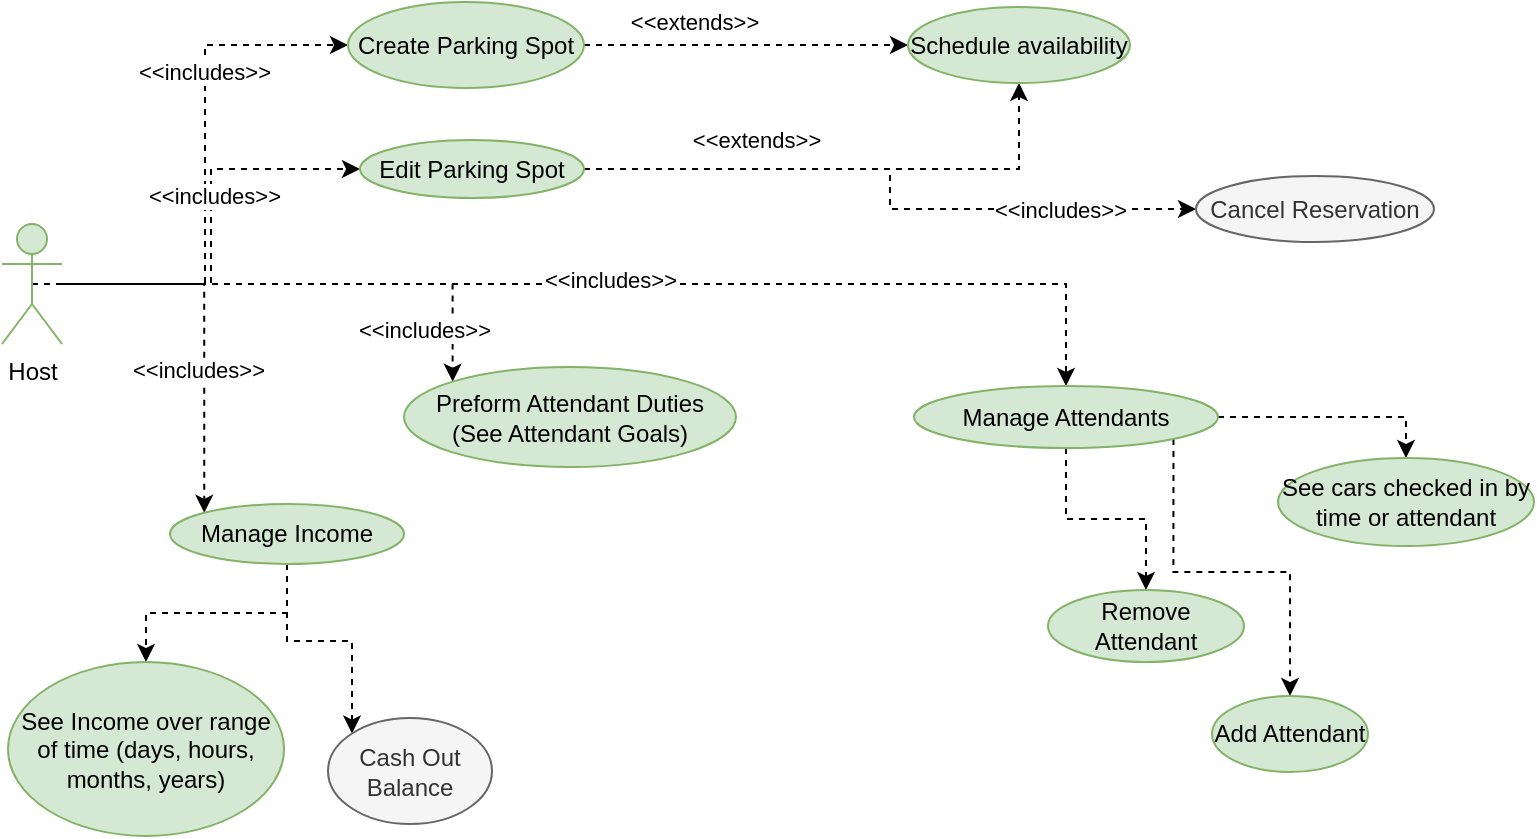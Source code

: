 <mxfile version="14.2.7" type="device"><diagram name="Page-1" id="9f46799a-70d6-7492-0946-bef42562c5a5"><mxGraphModel dx="976" dy="588" grid="0" gridSize="10" guides="1" tooltips="1" connect="1" arrows="1" fold="1" page="1" pageScale="1" pageWidth="1100" pageHeight="850" background="#ffffff" math="0" shadow="0"><root><mxCell id="0"/><mxCell id="1" parent="0"/><mxCell id="d_Lfod0gns1nyRa-H4RZ-45" style="edgeStyle=orthogonalEdgeStyle;rounded=0;orthogonalLoop=1;jettySize=auto;html=1;entryX=0;entryY=0.5;entryDx=0;entryDy=0;dashed=1;" edge="1" parent="1" source="d_Lfod0gns1nyRa-H4RZ-26" target="d_Lfod0gns1nyRa-H4RZ-27"><mxGeometry relative="1" as="geometry"/></mxCell><mxCell id="d_Lfod0gns1nyRa-H4RZ-51" value="&amp;lt;&amp;lt;includes&amp;gt;&amp;gt;" style="edgeLabel;html=1;align=center;verticalAlign=middle;resizable=0;points=[];" vertex="1" connectable="0" parent="d_Lfod0gns1nyRa-H4RZ-45"><mxGeometry x="0.351" y="1" relative="1" as="geometry"><mxPoint as="offset"/></mxGeometry></mxCell><mxCell id="d_Lfod0gns1nyRa-H4RZ-46" style="edgeStyle=orthogonalEdgeStyle;rounded=0;orthogonalLoop=1;jettySize=auto;html=1;exitX=0.5;exitY=0.5;exitDx=0;exitDy=0;exitPerimeter=0;entryX=0;entryY=0.5;entryDx=0;entryDy=0;dashed=1;" edge="1" parent="1" source="d_Lfod0gns1nyRa-H4RZ-26" target="d_Lfod0gns1nyRa-H4RZ-28"><mxGeometry relative="1" as="geometry"/></mxCell><mxCell id="d_Lfod0gns1nyRa-H4RZ-52" value="&amp;lt;&amp;lt;includes&amp;gt;&amp;gt;" style="edgeLabel;html=1;align=center;verticalAlign=middle;resizable=0;points=[];" vertex="1" connectable="0" parent="d_Lfod0gns1nyRa-H4RZ-46"><mxGeometry x="0.209" y="-1" relative="1" as="geometry"><mxPoint as="offset"/></mxGeometry></mxCell><mxCell id="d_Lfod0gns1nyRa-H4RZ-47" style="edgeStyle=orthogonalEdgeStyle;rounded=0;orthogonalLoop=1;jettySize=auto;html=1;exitX=0.5;exitY=0.5;exitDx=0;exitDy=0;exitPerimeter=0;entryX=0.5;entryY=0;entryDx=0;entryDy=0;dashed=1;" edge="1" parent="1" source="d_Lfod0gns1nyRa-H4RZ-26" target="d_Lfod0gns1nyRa-H4RZ-43"><mxGeometry relative="1" as="geometry"/></mxCell><mxCell id="d_Lfod0gns1nyRa-H4RZ-50" value="&amp;lt;&amp;lt;includes&amp;gt;&amp;gt;" style="edgeLabel;html=1;align=center;verticalAlign=middle;resizable=0;points=[];" vertex="1" connectable="0" parent="d_Lfod0gns1nyRa-H4RZ-47"><mxGeometry x="0.017" y="2" relative="1" as="geometry"><mxPoint as="offset"/></mxGeometry></mxCell><mxCell id="d_Lfod0gns1nyRa-H4RZ-48" style="edgeStyle=orthogonalEdgeStyle;rounded=0;orthogonalLoop=1;jettySize=auto;html=1;exitX=0.5;exitY=0.5;exitDx=0;exitDy=0;exitPerimeter=0;entryX=0;entryY=0;entryDx=0;entryDy=0;dashed=1;" edge="1" parent="1" source="d_Lfod0gns1nyRa-H4RZ-26" target="d_Lfod0gns1nyRa-H4RZ-44"><mxGeometry relative="1" as="geometry"/></mxCell><mxCell id="d_Lfod0gns1nyRa-H4RZ-54" value="&amp;lt;&amp;lt;includes&amp;gt;&amp;gt;" style="edgeLabel;html=1;align=center;verticalAlign=middle;resizable=0;points=[];" vertex="1" connectable="0" parent="d_Lfod0gns1nyRa-H4RZ-48"><mxGeometry x="0.493" y="-4" relative="1" as="geometry"><mxPoint x="2" y="19" as="offset"/></mxGeometry></mxCell><mxCell id="d_Lfod0gns1nyRa-H4RZ-49" style="edgeStyle=orthogonalEdgeStyle;rounded=0;orthogonalLoop=1;jettySize=auto;html=1;exitX=0.5;exitY=0.5;exitDx=0;exitDy=0;exitPerimeter=0;entryX=0;entryY=0;entryDx=0;entryDy=0;dashed=1;" edge="1" parent="1" source="d_Lfod0gns1nyRa-H4RZ-26" target="d_Lfod0gns1nyRa-H4RZ-37"><mxGeometry relative="1" as="geometry"/></mxCell><mxCell id="d_Lfod0gns1nyRa-H4RZ-53" value="&amp;lt;&amp;lt;includes&amp;gt;&amp;gt;" style="edgeLabel;html=1;align=center;verticalAlign=middle;resizable=0;points=[];" vertex="1" connectable="0" parent="d_Lfod0gns1nyRa-H4RZ-49"><mxGeometry x="0.007" y="-3" relative="1" as="geometry"><mxPoint y="28.3" as="offset"/></mxGeometry></mxCell><mxCell id="d_Lfod0gns1nyRa-H4RZ-26" value="Host" style="shape=umlActor;verticalLabelPosition=bottom;verticalAlign=top;html=1;outlineConnect=0;fillColor=#d5e8d4;strokeColor=#82b366;" vertex="1" parent="1"><mxGeometry x="65" y="185" width="30" height="60" as="geometry"/></mxCell><mxCell id="d_Lfod0gns1nyRa-H4RZ-31" style="edgeStyle=orthogonalEdgeStyle;rounded=0;orthogonalLoop=1;jettySize=auto;html=1;exitX=1;exitY=0.5;exitDx=0;exitDy=0;dashed=1;" edge="1" parent="1" source="d_Lfod0gns1nyRa-H4RZ-27" target="d_Lfod0gns1nyRa-H4RZ-29"><mxGeometry relative="1" as="geometry"/></mxCell><mxCell id="d_Lfod0gns1nyRa-H4RZ-32" value="&amp;lt;&amp;lt;extends&amp;gt;&amp;gt;" style="edgeLabel;html=1;align=center;verticalAlign=middle;resizable=0;points=[];" vertex="1" connectable="0" parent="d_Lfod0gns1nyRa-H4RZ-31"><mxGeometry x="-0.324" y="2" relative="1" as="geometry"><mxPoint y="-9.5" as="offset"/></mxGeometry></mxCell><mxCell id="d_Lfod0gns1nyRa-H4RZ-27" value="Create Parking Spot" style="ellipse;whiteSpace=wrap;html=1;fillColor=#d5e8d4;strokeColor=#82b366;" vertex="1" parent="1"><mxGeometry x="238" y="74" width="118" height="43" as="geometry"/></mxCell><mxCell id="d_Lfod0gns1nyRa-H4RZ-30" style="edgeStyle=orthogonalEdgeStyle;rounded=0;orthogonalLoop=1;jettySize=auto;html=1;dashed=1;" edge="1" parent="1" source="d_Lfod0gns1nyRa-H4RZ-28" target="d_Lfod0gns1nyRa-H4RZ-29"><mxGeometry relative="1" as="geometry"/></mxCell><mxCell id="d_Lfod0gns1nyRa-H4RZ-33" value="&amp;lt;&amp;lt;extends&amp;gt;&amp;gt;" style="edgeLabel;html=1;align=center;verticalAlign=middle;resizable=0;points=[];" vertex="1" connectable="0" parent="d_Lfod0gns1nyRa-H4RZ-30"><mxGeometry x="-0.338" y="2" relative="1" as="geometry"><mxPoint y="-12.5" as="offset"/></mxGeometry></mxCell><mxCell id="d_Lfod0gns1nyRa-H4RZ-35" style="edgeStyle=orthogonalEdgeStyle;rounded=0;orthogonalLoop=1;jettySize=auto;html=1;dashed=1;" edge="1" parent="1" source="d_Lfod0gns1nyRa-H4RZ-28" target="d_Lfod0gns1nyRa-H4RZ-34"><mxGeometry relative="1" as="geometry"/></mxCell><mxCell id="d_Lfod0gns1nyRa-H4RZ-36" value="&amp;lt;&amp;lt;includes&amp;gt;&amp;gt;" style="edgeLabel;html=1;align=center;verticalAlign=middle;resizable=0;points=[];" vertex="1" connectable="0" parent="d_Lfod0gns1nyRa-H4RZ-35"><mxGeometry x="0.212" y="2" relative="1" as="geometry"><mxPoint x="60" y="2" as="offset"/></mxGeometry></mxCell><mxCell id="d_Lfod0gns1nyRa-H4RZ-28" value="Edit Parking Spot" style="ellipse;whiteSpace=wrap;html=1;fillColor=#d5e8d4;strokeColor=#82b366;" vertex="1" parent="1"><mxGeometry x="244" y="143" width="112" height="29" as="geometry"/></mxCell><mxCell id="d_Lfod0gns1nyRa-H4RZ-29" value="Schedule availability" style="ellipse;whiteSpace=wrap;html=1;fillColor=#d5e8d4;strokeColor=#82b366;" vertex="1" parent="1"><mxGeometry x="518" y="76.5" width="111" height="38" as="geometry"/></mxCell><mxCell id="d_Lfod0gns1nyRa-H4RZ-34" value="Cancel Reservation" style="ellipse;whiteSpace=wrap;html=1;fillColor=#f5f5f5;strokeColor=#666666;fontColor=#333333;" vertex="1" parent="1"><mxGeometry x="662" y="161" width="119" height="33" as="geometry"/></mxCell><mxCell id="d_Lfod0gns1nyRa-H4RZ-41" style="edgeStyle=orthogonalEdgeStyle;rounded=0;orthogonalLoop=1;jettySize=auto;html=1;entryX=0.5;entryY=0;entryDx=0;entryDy=0;dashed=1;" edge="1" parent="1" source="d_Lfod0gns1nyRa-H4RZ-37" target="d_Lfod0gns1nyRa-H4RZ-40"><mxGeometry relative="1" as="geometry"/></mxCell><mxCell id="d_Lfod0gns1nyRa-H4RZ-57" style="edgeStyle=orthogonalEdgeStyle;rounded=0;orthogonalLoop=1;jettySize=auto;html=1;exitX=0.5;exitY=1;exitDx=0;exitDy=0;entryX=0;entryY=0;entryDx=0;entryDy=0;dashed=1;" edge="1" parent="1" source="d_Lfod0gns1nyRa-H4RZ-37" target="d_Lfod0gns1nyRa-H4RZ-42"><mxGeometry relative="1" as="geometry"/></mxCell><mxCell id="d_Lfod0gns1nyRa-H4RZ-37" value="Manage Income" style="ellipse;whiteSpace=wrap;html=1;fillColor=#d5e8d4;strokeColor=#82b366;" vertex="1" parent="1"><mxGeometry x="149" y="325" width="117" height="30" as="geometry"/></mxCell><mxCell id="d_Lfod0gns1nyRa-H4RZ-40" value="See Income over range of time (days, hours, months, years)" style="ellipse;whiteSpace=wrap;html=1;fillColor=#d5e8d4;strokeColor=#82b366;" vertex="1" parent="1"><mxGeometry x="68" y="404" width="138" height="87" as="geometry"/></mxCell><mxCell id="d_Lfod0gns1nyRa-H4RZ-42" value="Cash Out Balance" style="ellipse;whiteSpace=wrap;html=1;fillColor=#f5f5f5;strokeColor=#666666;fontColor=#333333;" vertex="1" parent="1"><mxGeometry x="228" y="432" width="82" height="53" as="geometry"/></mxCell><mxCell id="d_Lfod0gns1nyRa-H4RZ-56" style="edgeStyle=orthogonalEdgeStyle;rounded=0;orthogonalLoop=1;jettySize=auto;html=1;exitX=1;exitY=0.5;exitDx=0;exitDy=0;entryX=0.5;entryY=0;entryDx=0;entryDy=0;dashed=1;" edge="1" parent="1" source="d_Lfod0gns1nyRa-H4RZ-43" target="d_Lfod0gns1nyRa-H4RZ-55"><mxGeometry relative="1" as="geometry"/></mxCell><mxCell id="d_Lfod0gns1nyRa-H4RZ-60" style="edgeStyle=orthogonalEdgeStyle;rounded=0;orthogonalLoop=1;jettySize=auto;html=1;entryX=0.5;entryY=0;entryDx=0;entryDy=0;dashed=1;" edge="1" parent="1" source="d_Lfod0gns1nyRa-H4RZ-43" target="d_Lfod0gns1nyRa-H4RZ-58"><mxGeometry relative="1" as="geometry"/></mxCell><mxCell id="d_Lfod0gns1nyRa-H4RZ-62" style="edgeStyle=orthogonalEdgeStyle;rounded=0;orthogonalLoop=1;jettySize=auto;html=1;exitX=1;exitY=1;exitDx=0;exitDy=0;entryX=0.5;entryY=0;entryDx=0;entryDy=0;dashed=1;" edge="1" parent="1" source="d_Lfod0gns1nyRa-H4RZ-43" target="d_Lfod0gns1nyRa-H4RZ-59"><mxGeometry relative="1" as="geometry"/></mxCell><mxCell id="d_Lfod0gns1nyRa-H4RZ-43" value="Manage Attendants" style="ellipse;whiteSpace=wrap;html=1;fillColor=#d5e8d4;strokeColor=#82b366;" vertex="1" parent="1"><mxGeometry x="521" y="266" width="152" height="31" as="geometry"/></mxCell><mxCell id="d_Lfod0gns1nyRa-H4RZ-44" value="Preform Attendant Duties&lt;br&gt;(See Attendant Goals)" style="ellipse;whiteSpace=wrap;html=1;fillColor=#d5e8d4;strokeColor=#82b366;" vertex="1" parent="1"><mxGeometry x="266" y="256.5" width="166" height="50" as="geometry"/></mxCell><mxCell id="d_Lfod0gns1nyRa-H4RZ-55" value="See cars checked in by time or attendant" style="ellipse;whiteSpace=wrap;html=1;fillColor=#d5e8d4;strokeColor=#82b366;" vertex="1" parent="1"><mxGeometry x="703" y="302" width="128" height="44" as="geometry"/></mxCell><mxCell id="d_Lfod0gns1nyRa-H4RZ-58" value="Remove Attendant" style="ellipse;whiteSpace=wrap;html=1;fillColor=#d5e8d4;strokeColor=#82b366;" vertex="1" parent="1"><mxGeometry x="588" y="368" width="98" height="36" as="geometry"/></mxCell><mxCell id="d_Lfod0gns1nyRa-H4RZ-59" value="Add Attendant" style="ellipse;whiteSpace=wrap;html=1;fillColor=#d5e8d4;strokeColor=#82b366;" vertex="1" parent="1"><mxGeometry x="670" y="421" width="78" height="38" as="geometry"/></mxCell></root></mxGraphModel></diagram></mxfile>